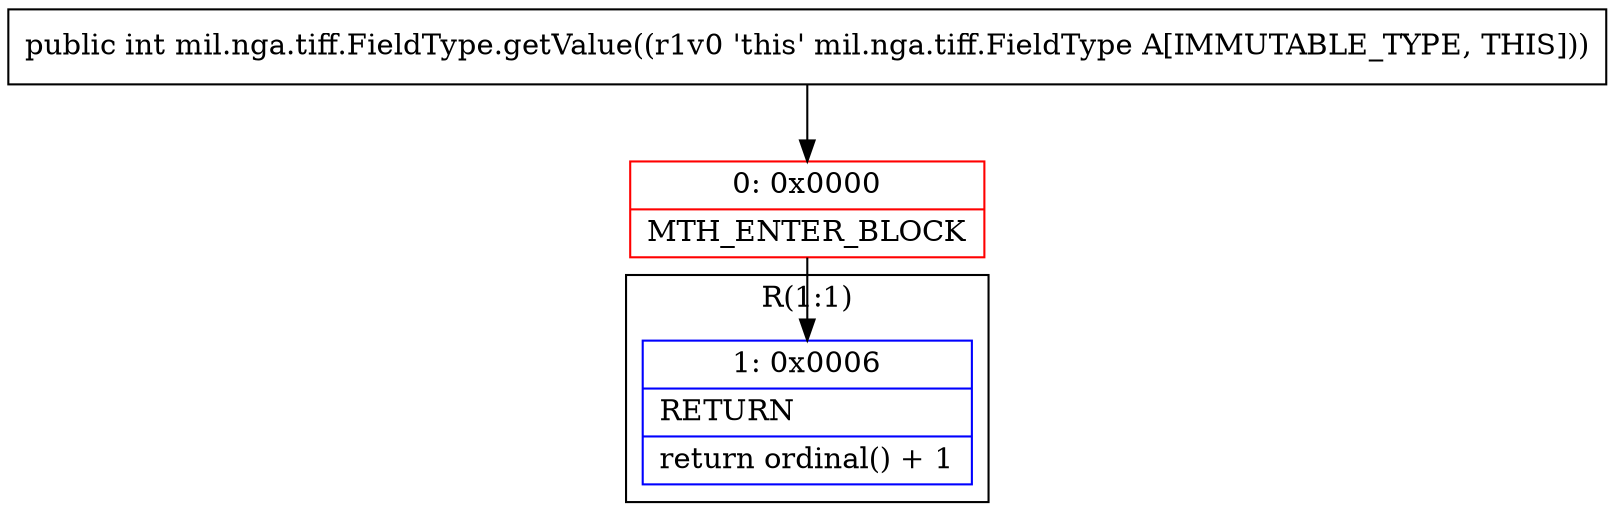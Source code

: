 digraph "CFG formil.nga.tiff.FieldType.getValue()I" {
subgraph cluster_Region_731676509 {
label = "R(1:1)";
node [shape=record,color=blue];
Node_1 [shape=record,label="{1\:\ 0x0006|RETURN\l|return ordinal() + 1\l}"];
}
Node_0 [shape=record,color=red,label="{0\:\ 0x0000|MTH_ENTER_BLOCK\l}"];
MethodNode[shape=record,label="{public int mil.nga.tiff.FieldType.getValue((r1v0 'this' mil.nga.tiff.FieldType A[IMMUTABLE_TYPE, THIS])) }"];
MethodNode -> Node_0;
Node_0 -> Node_1;
}

